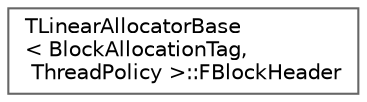 digraph "Graphical Class Hierarchy"
{
 // INTERACTIVE_SVG=YES
 // LATEX_PDF_SIZE
  bgcolor="transparent";
  edge [fontname=Helvetica,fontsize=10,labelfontname=Helvetica,labelfontsize=10];
  node [fontname=Helvetica,fontsize=10,shape=box,height=0.2,width=0.4];
  rankdir="LR";
  Node0 [id="Node000000",label="TLinearAllocatorBase\l\< BlockAllocationTag,\l ThreadPolicy \>::FBlockHeader",height=0.2,width=0.4,color="grey40", fillcolor="white", style="filled",URL="$d3/d01/structTLinearAllocatorBase_1_1FBlockHeader.html",tooltip=" "];
}
